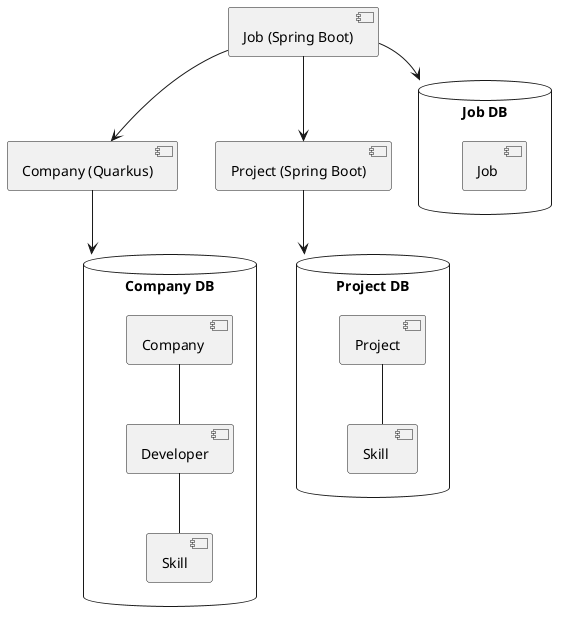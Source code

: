 @startuml
[Job (Spring Boot)] --> [Company (Quarkus)]
[Job (Spring Boot)] --> [Project (Spring Boot)]

[Company (Quarkus)] --> [Company DB]
[Project (Spring Boot)] --> [Project DB]
[Job (Spring Boot)] --> [Job DB]

database "Company DB" {
    [Company ] -- [Developer]
    [Developer] -- [Skill]
}
database "Project DB" {
    [Project] -- [Skill ]
}

database "Job DB" {
    [Job ]
}
@enduml